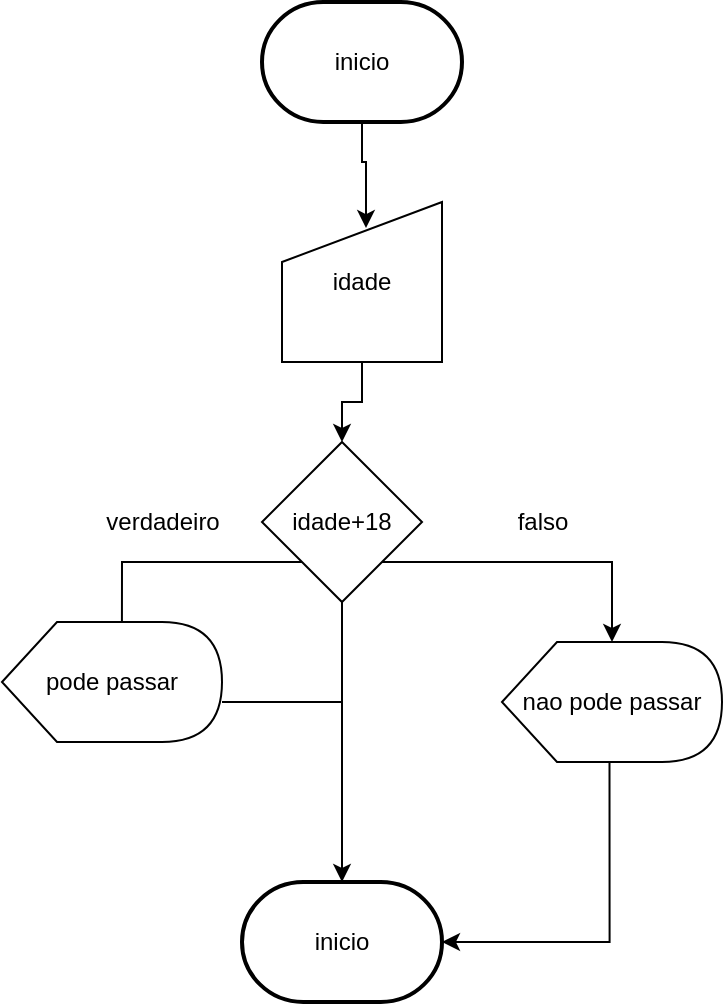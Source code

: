 <mxfile version="20.2.0" type="device"><diagram id="5DcSk9bAepp_EHWlffpn" name="Página-1"><mxGraphModel dx="1102" dy="1726" grid="1" gridSize="10" guides="1" tooltips="1" connect="1" arrows="1" fold="1" page="1" pageScale="1" pageWidth="827" pageHeight="1169" math="0" shadow="0"><root><mxCell id="0"/><mxCell id="1" parent="0"/><mxCell id="PfCCAxWIABd0nXvJ3sL0-3" style="edgeStyle=orthogonalEdgeStyle;rounded=0;orthogonalLoop=1;jettySize=auto;html=1;exitX=0.5;exitY=1;exitDx=0;exitDy=0;exitPerimeter=0;entryX=0.525;entryY=0.163;entryDx=0;entryDy=0;entryPerimeter=0;" edge="1" parent="1" source="PfCCAxWIABd0nXvJ3sL0-1" target="PfCCAxWIABd0nXvJ3sL0-2"><mxGeometry relative="1" as="geometry"/></mxCell><mxCell id="PfCCAxWIABd0nXvJ3sL0-1" value="inicio" style="strokeWidth=2;html=1;shape=mxgraph.flowchart.terminator;whiteSpace=wrap;" vertex="1" parent="1"><mxGeometry x="340" y="-1110" width="100" height="60" as="geometry"/></mxCell><mxCell id="PfCCAxWIABd0nXvJ3sL0-5" style="edgeStyle=orthogonalEdgeStyle;rounded=0;orthogonalLoop=1;jettySize=auto;html=1;exitX=0.5;exitY=1;exitDx=0;exitDy=0;" edge="1" parent="1" source="PfCCAxWIABd0nXvJ3sL0-2" target="PfCCAxWIABd0nXvJ3sL0-4"><mxGeometry relative="1" as="geometry"/></mxCell><mxCell id="PfCCAxWIABd0nXvJ3sL0-2" value="idade" style="shape=manualInput;whiteSpace=wrap;html=1;" vertex="1" parent="1"><mxGeometry x="350" y="-1010" width="80" height="80" as="geometry"/></mxCell><mxCell id="PfCCAxWIABd0nXvJ3sL0-7" style="edgeStyle=orthogonalEdgeStyle;rounded=0;orthogonalLoop=1;jettySize=auto;html=1;exitX=0;exitY=1;exitDx=0;exitDy=0;entryX=0.545;entryY=0.167;entryDx=0;entryDy=0;entryPerimeter=0;" edge="1" parent="1" source="PfCCAxWIABd0nXvJ3sL0-4" target="PfCCAxWIABd0nXvJ3sL0-6"><mxGeometry relative="1" as="geometry"/></mxCell><mxCell id="PfCCAxWIABd0nXvJ3sL0-14" style="edgeStyle=orthogonalEdgeStyle;rounded=0;orthogonalLoop=1;jettySize=auto;html=1;exitX=0.5;exitY=1;exitDx=0;exitDy=0;entryX=0.5;entryY=0;entryDx=0;entryDy=0;entryPerimeter=0;" edge="1" parent="1" source="PfCCAxWIABd0nXvJ3sL0-4" target="PfCCAxWIABd0nXvJ3sL0-8"><mxGeometry relative="1" as="geometry"><Array as="points"><mxPoint x="380" y="-810"/><mxPoint x="380" y="-720"/></Array></mxGeometry></mxCell><mxCell id="PfCCAxWIABd0nXvJ3sL0-18" style="edgeStyle=orthogonalEdgeStyle;rounded=0;orthogonalLoop=1;jettySize=auto;html=1;exitX=1;exitY=1;exitDx=0;exitDy=0;" edge="1" parent="1" source="PfCCAxWIABd0nXvJ3sL0-4" target="PfCCAxWIABd0nXvJ3sL0-17"><mxGeometry relative="1" as="geometry"/></mxCell><mxCell id="PfCCAxWIABd0nXvJ3sL0-4" value="idade+18" style="rhombus;whiteSpace=wrap;html=1;" vertex="1" parent="1"><mxGeometry x="340" y="-890" width="80" height="80" as="geometry"/></mxCell><mxCell id="PfCCAxWIABd0nXvJ3sL0-6" value="pode passar" style="shape=display;whiteSpace=wrap;html=1;" vertex="1" parent="1"><mxGeometry x="210" y="-800" width="110" height="60" as="geometry"/></mxCell><mxCell id="PfCCAxWIABd0nXvJ3sL0-8" value="inicio" style="strokeWidth=2;html=1;shape=mxgraph.flowchart.terminator;whiteSpace=wrap;" vertex="1" parent="1"><mxGeometry x="330" y="-670" width="100" height="60" as="geometry"/></mxCell><mxCell id="PfCCAxWIABd0nXvJ3sL0-12" value="" style="endArrow=none;html=1;rounded=0;" edge="1" parent="1"><mxGeometry width="50" height="50" relative="1" as="geometry"><mxPoint x="320" y="-760" as="sourcePoint"/><mxPoint x="380" y="-760" as="targetPoint"/></mxGeometry></mxCell><mxCell id="PfCCAxWIABd0nXvJ3sL0-15" value="verdadeiro" style="text;html=1;resizable=0;autosize=1;align=center;verticalAlign=middle;points=[];fillColor=none;strokeColor=none;rounded=0;" vertex="1" parent="1"><mxGeometry x="250" y="-865" width="80" height="30" as="geometry"/></mxCell><mxCell id="PfCCAxWIABd0nXvJ3sL0-19" style="edgeStyle=orthogonalEdgeStyle;rounded=0;orthogonalLoop=1;jettySize=auto;html=1;exitX=0;exitY=0;exitDx=53.75;exitDy=60;exitPerimeter=0;entryX=1;entryY=0.5;entryDx=0;entryDy=0;entryPerimeter=0;" edge="1" parent="1" source="PfCCAxWIABd0nXvJ3sL0-17" target="PfCCAxWIABd0nXvJ3sL0-8"><mxGeometry relative="1" as="geometry"/></mxCell><mxCell id="PfCCAxWIABd0nXvJ3sL0-17" value="nao pode passar" style="shape=display;whiteSpace=wrap;html=1;" vertex="1" parent="1"><mxGeometry x="460" y="-790" width="110" height="60" as="geometry"/></mxCell><mxCell id="PfCCAxWIABd0nXvJ3sL0-20" value="falso" style="text;html=1;resizable=0;autosize=1;align=center;verticalAlign=middle;points=[];fillColor=none;strokeColor=none;rounded=0;" vertex="1" parent="1"><mxGeometry x="455" y="-865" width="50" height="30" as="geometry"/></mxCell></root></mxGraphModel></diagram></mxfile>